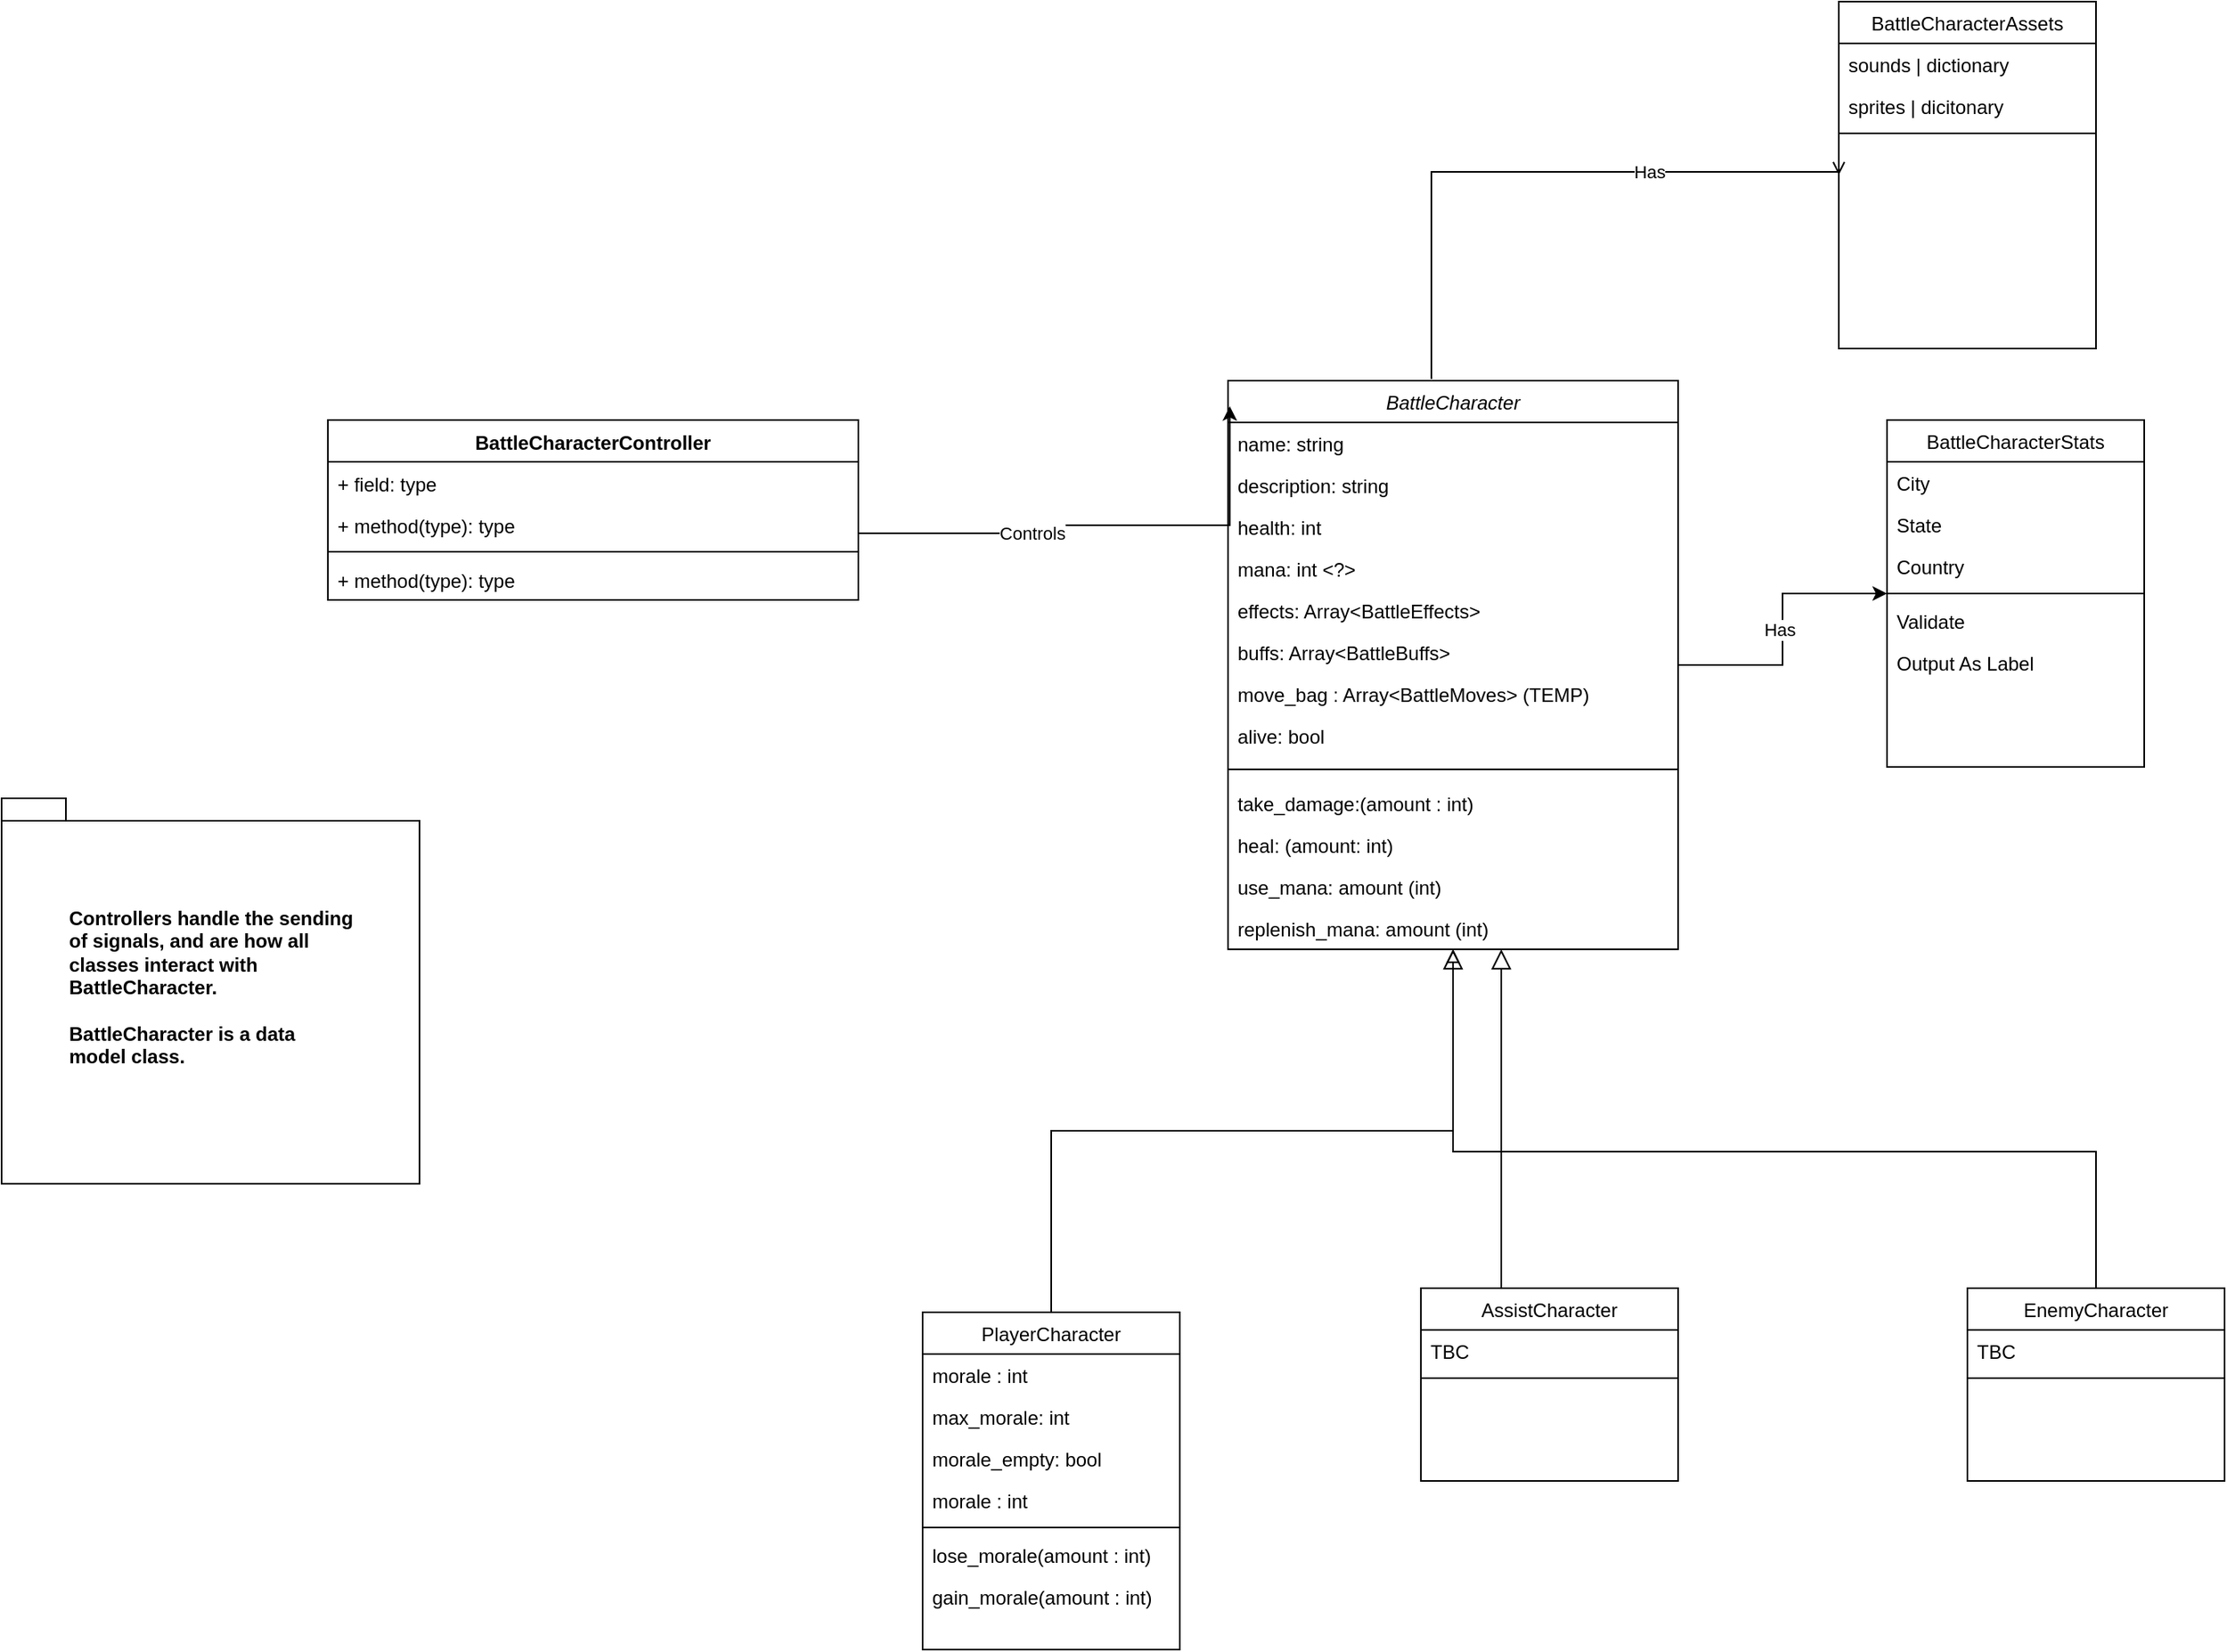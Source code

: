 <mxfile version="24.8.4" pages="2">
  <diagram id="C5RBs43oDa-KdzZeNtuy" name="BattleCharacter">
    <mxGraphModel dx="2901" dy="2319" grid="1" gridSize="10" guides="1" tooltips="1" connect="1" arrows="1" fold="1" page="1" pageScale="1" pageWidth="827" pageHeight="1169" math="0" shadow="0">
      <root>
        <mxCell id="WIyWlLk6GJQsqaUBKTNV-0" />
        <mxCell id="WIyWlLk6GJQsqaUBKTNV-1" parent="WIyWlLk6GJQsqaUBKTNV-0" />
        <mxCell id="Do9TRJ55043qSqTwygYm-0" value="&lt;blockquote&gt;&lt;div align=&quot;left&quot;&gt;Controllers handle the sending of signals, and are how all classes interact with BattleCharacter.&lt;/div&gt;&lt;div align=&quot;left&quot;&gt;&lt;br&gt;&lt;/div&gt;&lt;div align=&quot;left&quot;&gt;BattleCharacter is a data model class.&lt;br&gt;&lt;/div&gt;&lt;/blockquote&gt;&lt;div align=&quot;left&quot;&gt;&lt;br&gt;&lt;/div&gt;" style="shape=folder;fontStyle=1;spacingTop=10;tabWidth=40;tabHeight=14;tabPosition=left;html=1;whiteSpace=wrap;align=left;" vertex="1" parent="WIyWlLk6GJQsqaUBKTNV-1">
          <mxGeometry x="-673" y="280" width="260" height="240" as="geometry" />
        </mxCell>
        <mxCell id="YZ1x8aqAdDfLI0QSo956-33" style="edgeStyle=orthogonalEdgeStyle;rounded=0;orthogonalLoop=1;jettySize=auto;html=1;" edge="1" parent="WIyWlLk6GJQsqaUBKTNV-1" source="zkfFHV4jXpPFQw0GAbJ--0" target="YZ1x8aqAdDfLI0QSo956-14">
          <mxGeometry relative="1" as="geometry" />
        </mxCell>
        <mxCell id="YZ1x8aqAdDfLI0QSo956-34" value="Has" style="edgeLabel;html=1;align=center;verticalAlign=middle;resizable=0;points=[];" vertex="1" connectable="0" parent="YZ1x8aqAdDfLI0QSo956-33">
          <mxGeometry y="2" relative="1" as="geometry">
            <mxPoint as="offset" />
          </mxGeometry>
        </mxCell>
        <mxCell id="zkfFHV4jXpPFQw0GAbJ--0" value="BattleCharacter" style="swimlane;fontStyle=2;align=center;verticalAlign=top;childLayout=stackLayout;horizontal=1;startSize=26;horizontalStack=0;resizeParent=1;resizeLast=0;collapsible=1;marginBottom=0;rounded=0;shadow=0;strokeWidth=1;" parent="WIyWlLk6GJQsqaUBKTNV-1" vertex="1">
          <mxGeometry x="90" y="20" width="280" height="354" as="geometry">
            <mxRectangle x="230" y="140" width="160" height="26" as="alternateBounds" />
          </mxGeometry>
        </mxCell>
        <mxCell id="zkfFHV4jXpPFQw0GAbJ--1" value="name: string" style="text;align=left;verticalAlign=top;spacingLeft=4;spacingRight=4;overflow=hidden;rotatable=0;points=[[0,0.5],[1,0.5]];portConstraint=eastwest;" parent="zkfFHV4jXpPFQw0GAbJ--0" vertex="1">
          <mxGeometry y="26" width="280" height="26" as="geometry" />
        </mxCell>
        <mxCell id="zkfFHV4jXpPFQw0GAbJ--2" value="description: string" style="text;align=left;verticalAlign=top;spacingLeft=4;spacingRight=4;overflow=hidden;rotatable=0;points=[[0,0.5],[1,0.5]];portConstraint=eastwest;rounded=0;shadow=0;html=0;" parent="zkfFHV4jXpPFQw0GAbJ--0" vertex="1">
          <mxGeometry y="52" width="280" height="26" as="geometry" />
        </mxCell>
        <mxCell id="zkfFHV4jXpPFQw0GAbJ--3" value="health: int" style="text;align=left;verticalAlign=top;spacingLeft=4;spacingRight=4;overflow=hidden;rotatable=0;points=[[0,0.5],[1,0.5]];portConstraint=eastwest;rounded=0;shadow=0;html=0;" parent="zkfFHV4jXpPFQw0GAbJ--0" vertex="1">
          <mxGeometry y="78" width="280" height="26" as="geometry" />
        </mxCell>
        <mxCell id="zkfFHV4jXpPFQw0GAbJ--5" value="mana: int &lt;?&gt;" style="text;align=left;verticalAlign=top;spacingLeft=4;spacingRight=4;overflow=hidden;rotatable=0;points=[[0,0.5],[1,0.5]];portConstraint=eastwest;" parent="zkfFHV4jXpPFQw0GAbJ--0" vertex="1">
          <mxGeometry y="104" width="280" height="26" as="geometry" />
        </mxCell>
        <mxCell id="YZ1x8aqAdDfLI0QSo956-55" value="effects: Array&lt;BattleEffects&gt;" style="text;align=left;verticalAlign=top;spacingLeft=4;spacingRight=4;overflow=hidden;rotatable=0;points=[[0,0.5],[1,0.5]];portConstraint=eastwest;" vertex="1" parent="zkfFHV4jXpPFQw0GAbJ--0">
          <mxGeometry y="130" width="280" height="26" as="geometry" />
        </mxCell>
        <mxCell id="YZ1x8aqAdDfLI0QSo956-56" value="buffs: Array&lt;BattleBuffs&gt;" style="text;align=left;verticalAlign=top;spacingLeft=4;spacingRight=4;overflow=hidden;rotatable=0;points=[[0,0.5],[1,0.5]];portConstraint=eastwest;" vertex="1" parent="zkfFHV4jXpPFQw0GAbJ--0">
          <mxGeometry y="156" width="280" height="26" as="geometry" />
        </mxCell>
        <mxCell id="YZ1x8aqAdDfLI0QSo956-57" value="move_bag : Array&lt;BattleMoves&gt; (TEMP)" style="text;align=left;verticalAlign=top;spacingLeft=4;spacingRight=4;overflow=hidden;rotatable=0;points=[[0,0.5],[1,0.5]];portConstraint=eastwest;" vertex="1" parent="zkfFHV4jXpPFQw0GAbJ--0">
          <mxGeometry y="182" width="280" height="26" as="geometry" />
        </mxCell>
        <mxCell id="YZ1x8aqAdDfLI0QSo956-72" value="alive: bool" style="text;align=left;verticalAlign=top;spacingLeft=4;spacingRight=4;overflow=hidden;rotatable=0;points=[[0,0.5],[1,0.5]];portConstraint=eastwest;" vertex="1" parent="zkfFHV4jXpPFQw0GAbJ--0">
          <mxGeometry y="208" width="280" height="26" as="geometry" />
        </mxCell>
        <mxCell id="zkfFHV4jXpPFQw0GAbJ--4" value="" style="line;html=1;strokeWidth=1;align=left;verticalAlign=middle;spacingTop=-1;spacingLeft=3;spacingRight=3;rotatable=0;labelPosition=right;points=[];portConstraint=eastwest;" parent="zkfFHV4jXpPFQw0GAbJ--0" vertex="1">
          <mxGeometry y="234" width="280" height="16" as="geometry" />
        </mxCell>
        <mxCell id="YZ1x8aqAdDfLI0QSo956-73" value="take_damage:(amount : int)" style="text;align=left;verticalAlign=top;spacingLeft=4;spacingRight=4;overflow=hidden;rotatable=0;points=[[0,0.5],[1,0.5]];portConstraint=eastwest;" vertex="1" parent="zkfFHV4jXpPFQw0GAbJ--0">
          <mxGeometry y="250" width="280" height="26" as="geometry" />
        </mxCell>
        <mxCell id="YZ1x8aqAdDfLI0QSo956-74" value="heal: (amount: int)" style="text;align=left;verticalAlign=top;spacingLeft=4;spacingRight=4;overflow=hidden;rotatable=0;points=[[0,0.5],[1,0.5]];portConstraint=eastwest;" vertex="1" parent="zkfFHV4jXpPFQw0GAbJ--0">
          <mxGeometry y="276" width="280" height="26" as="geometry" />
        </mxCell>
        <mxCell id="YZ1x8aqAdDfLI0QSo956-75" value="use_mana: amount (int)" style="text;align=left;verticalAlign=top;spacingLeft=4;spacingRight=4;overflow=hidden;rotatable=0;points=[[0,0.5],[1,0.5]];portConstraint=eastwest;" vertex="1" parent="zkfFHV4jXpPFQw0GAbJ--0">
          <mxGeometry y="302" width="280" height="26" as="geometry" />
        </mxCell>
        <mxCell id="YZ1x8aqAdDfLI0QSo956-76" value="replenish_mana: amount (int)" style="text;align=left;verticalAlign=top;spacingLeft=4;spacingRight=4;overflow=hidden;rotatable=0;points=[[0,0.5],[1,0.5]];portConstraint=eastwest;" vertex="1" parent="zkfFHV4jXpPFQw0GAbJ--0">
          <mxGeometry y="328" width="280" height="26" as="geometry" />
        </mxCell>
        <mxCell id="zkfFHV4jXpPFQw0GAbJ--6" value="PlayerCharacter" style="swimlane;fontStyle=0;align=center;verticalAlign=top;childLayout=stackLayout;horizontal=1;startSize=26;horizontalStack=0;resizeParent=1;resizeLast=0;collapsible=1;marginBottom=0;rounded=0;shadow=0;strokeWidth=1;" parent="WIyWlLk6GJQsqaUBKTNV-1" vertex="1">
          <mxGeometry x="-100" y="600" width="160" height="210" as="geometry">
            <mxRectangle x="130" y="380" width="160" height="26" as="alternateBounds" />
          </mxGeometry>
        </mxCell>
        <mxCell id="zkfFHV4jXpPFQw0GAbJ--7" value="morale : int" style="text;align=left;verticalAlign=top;spacingLeft=4;spacingRight=4;overflow=hidden;rotatable=0;points=[[0,0.5],[1,0.5]];portConstraint=eastwest;" parent="zkfFHV4jXpPFQw0GAbJ--6" vertex="1">
          <mxGeometry y="26" width="160" height="26" as="geometry" />
        </mxCell>
        <mxCell id="YZ1x8aqAdDfLI0QSo956-78" value="max_morale: int" style="text;align=left;verticalAlign=top;spacingLeft=4;spacingRight=4;overflow=hidden;rotatable=0;points=[[0,0.5],[1,0.5]];portConstraint=eastwest;" vertex="1" parent="zkfFHV4jXpPFQw0GAbJ--6">
          <mxGeometry y="52" width="160" height="26" as="geometry" />
        </mxCell>
        <mxCell id="YZ1x8aqAdDfLI0QSo956-83" value="morale_empty: bool" style="text;align=left;verticalAlign=top;spacingLeft=4;spacingRight=4;overflow=hidden;rotatable=0;points=[[0,0.5],[1,0.5]];portConstraint=eastwest;" vertex="1" parent="zkfFHV4jXpPFQw0GAbJ--6">
          <mxGeometry y="78" width="160" height="26" as="geometry" />
        </mxCell>
        <mxCell id="YZ1x8aqAdDfLI0QSo956-84" value="morale : int" style="text;align=left;verticalAlign=top;spacingLeft=4;spacingRight=4;overflow=hidden;rotatable=0;points=[[0,0.5],[1,0.5]];portConstraint=eastwest;" vertex="1" parent="zkfFHV4jXpPFQw0GAbJ--6">
          <mxGeometry y="104" width="160" height="26" as="geometry" />
        </mxCell>
        <mxCell id="zkfFHV4jXpPFQw0GAbJ--9" value="" style="line;html=1;strokeWidth=1;align=left;verticalAlign=middle;spacingTop=-1;spacingLeft=3;spacingRight=3;rotatable=0;labelPosition=right;points=[];portConstraint=eastwest;" parent="zkfFHV4jXpPFQw0GAbJ--6" vertex="1">
          <mxGeometry y="130" width="160" height="8" as="geometry" />
        </mxCell>
        <mxCell id="YZ1x8aqAdDfLI0QSo956-85" value="lose_morale(amount : int)" style="text;align=left;verticalAlign=top;spacingLeft=4;spacingRight=4;overflow=hidden;rotatable=0;points=[[0,0.5],[1,0.5]];portConstraint=eastwest;" vertex="1" parent="zkfFHV4jXpPFQw0GAbJ--6">
          <mxGeometry y="138" width="160" height="26" as="geometry" />
        </mxCell>
        <mxCell id="YZ1x8aqAdDfLI0QSo956-86" value="gain_morale(amount : int)" style="text;align=left;verticalAlign=top;spacingLeft=4;spacingRight=4;overflow=hidden;rotatable=0;points=[[0,0.5],[1,0.5]];portConstraint=eastwest;" vertex="1" parent="zkfFHV4jXpPFQw0GAbJ--6">
          <mxGeometry y="164" width="160" height="26" as="geometry" />
        </mxCell>
        <mxCell id="zkfFHV4jXpPFQw0GAbJ--12" value="" style="endArrow=block;endSize=10;endFill=0;shadow=0;strokeWidth=1;rounded=0;curved=0;edgeStyle=elbowEdgeStyle;elbow=vertical;" parent="WIyWlLk6GJQsqaUBKTNV-1" source="zkfFHV4jXpPFQw0GAbJ--6" target="zkfFHV4jXpPFQw0GAbJ--0" edge="1">
          <mxGeometry width="160" relative="1" as="geometry">
            <mxPoint x="210" y="290" as="sourcePoint" />
            <mxPoint x="210" y="290" as="targetPoint" />
          </mxGeometry>
        </mxCell>
        <mxCell id="zkfFHV4jXpPFQw0GAbJ--13" value="AssistCharacter" style="swimlane;fontStyle=0;align=center;verticalAlign=top;childLayout=stackLayout;horizontal=1;startSize=26;horizontalStack=0;resizeParent=1;resizeLast=0;collapsible=1;marginBottom=0;rounded=0;shadow=0;strokeWidth=1;" parent="WIyWlLk6GJQsqaUBKTNV-1" vertex="1">
          <mxGeometry x="210" y="585" width="160" height="120" as="geometry">
            <mxRectangle x="340" y="380" width="170" height="26" as="alternateBounds" />
          </mxGeometry>
        </mxCell>
        <mxCell id="zkfFHV4jXpPFQw0GAbJ--14" value="TBC" style="text;align=left;verticalAlign=top;spacingLeft=4;spacingRight=4;overflow=hidden;rotatable=0;points=[[0,0.5],[1,0.5]];portConstraint=eastwest;" parent="zkfFHV4jXpPFQw0GAbJ--13" vertex="1">
          <mxGeometry y="26" width="160" height="26" as="geometry" />
        </mxCell>
        <mxCell id="zkfFHV4jXpPFQw0GAbJ--15" value="" style="line;html=1;strokeWidth=1;align=left;verticalAlign=middle;spacingTop=-1;spacingLeft=3;spacingRight=3;rotatable=0;labelPosition=right;points=[];portConstraint=eastwest;" parent="zkfFHV4jXpPFQw0GAbJ--13" vertex="1">
          <mxGeometry y="52" width="160" height="8" as="geometry" />
        </mxCell>
        <mxCell id="zkfFHV4jXpPFQw0GAbJ--16" value="" style="endArrow=block;endSize=10;endFill=0;shadow=0;strokeWidth=1;rounded=0;curved=0;edgeStyle=elbowEdgeStyle;elbow=vertical;" parent="WIyWlLk6GJQsqaUBKTNV-1" source="zkfFHV4jXpPFQw0GAbJ--13" target="zkfFHV4jXpPFQw0GAbJ--0" edge="1">
          <mxGeometry width="160" relative="1" as="geometry">
            <mxPoint x="220" y="460" as="sourcePoint" />
            <mxPoint x="320" y="358" as="targetPoint" />
            <Array as="points">
              <mxPoint x="260" y="500" />
            </Array>
          </mxGeometry>
        </mxCell>
        <mxCell id="zkfFHV4jXpPFQw0GAbJ--26" value="" style="endArrow=open;shadow=0;strokeWidth=1;rounded=0;curved=0;endFill=0;edgeStyle=elbowEdgeStyle;elbow=vertical;entryX=0;entryY=0.5;entryDx=0;entryDy=0;exitX=0.452;exitY=-0.003;exitDx=0;exitDy=0;exitPerimeter=0;" parent="WIyWlLk6GJQsqaUBKTNV-1" source="zkfFHV4jXpPFQw0GAbJ--0" target="YZ1x8aqAdDfLI0QSo956-23" edge="1">
          <mxGeometry x="0.5" y="41" relative="1" as="geometry">
            <mxPoint x="220" y="10" as="sourcePoint" />
            <mxPoint x="430" y="-88" as="targetPoint" />
            <mxPoint x="-40" y="32" as="offset" />
            <Array as="points">
              <mxPoint x="380" y="-110" />
            </Array>
          </mxGeometry>
        </mxCell>
        <mxCell id="YZ1x8aqAdDfLI0QSo956-53" value="Has" style="edgeLabel;html=1;align=center;verticalAlign=middle;resizable=0;points=[];" vertex="1" connectable="0" parent="zkfFHV4jXpPFQw0GAbJ--26">
          <mxGeometry x="0.045" y="2" relative="1" as="geometry">
            <mxPoint x="63" y="2" as="offset" />
          </mxGeometry>
        </mxCell>
        <mxCell id="YZ1x8aqAdDfLI0QSo956-14" value="BattleCharacterStats" style="swimlane;fontStyle=0;align=center;verticalAlign=top;childLayout=stackLayout;horizontal=1;startSize=26;horizontalStack=0;resizeParent=1;resizeLast=0;collapsible=1;marginBottom=0;rounded=0;shadow=0;strokeWidth=1;" vertex="1" parent="WIyWlLk6GJQsqaUBKTNV-1">
          <mxGeometry x="500" y="44.5" width="160" height="216" as="geometry">
            <mxRectangle x="550" y="140" width="160" height="26" as="alternateBounds" />
          </mxGeometry>
        </mxCell>
        <mxCell id="YZ1x8aqAdDfLI0QSo956-16" value="City" style="text;align=left;verticalAlign=top;spacingLeft=4;spacingRight=4;overflow=hidden;rotatable=0;points=[[0,0.5],[1,0.5]];portConstraint=eastwest;rounded=0;shadow=0;html=0;" vertex="1" parent="YZ1x8aqAdDfLI0QSo956-14">
          <mxGeometry y="26" width="160" height="26" as="geometry" />
        </mxCell>
        <mxCell id="YZ1x8aqAdDfLI0QSo956-17" value="State" style="text;align=left;verticalAlign=top;spacingLeft=4;spacingRight=4;overflow=hidden;rotatable=0;points=[[0,0.5],[1,0.5]];portConstraint=eastwest;rounded=0;shadow=0;html=0;" vertex="1" parent="YZ1x8aqAdDfLI0QSo956-14">
          <mxGeometry y="52" width="160" height="26" as="geometry" />
        </mxCell>
        <mxCell id="YZ1x8aqAdDfLI0QSo956-19" value="Country" style="text;align=left;verticalAlign=top;spacingLeft=4;spacingRight=4;overflow=hidden;rotatable=0;points=[[0,0.5],[1,0.5]];portConstraint=eastwest;rounded=0;shadow=0;html=0;" vertex="1" parent="YZ1x8aqAdDfLI0QSo956-14">
          <mxGeometry y="78" width="160" height="26" as="geometry" />
        </mxCell>
        <mxCell id="YZ1x8aqAdDfLI0QSo956-20" value="" style="line;html=1;strokeWidth=1;align=left;verticalAlign=middle;spacingTop=-1;spacingLeft=3;spacingRight=3;rotatable=0;labelPosition=right;points=[];portConstraint=eastwest;" vertex="1" parent="YZ1x8aqAdDfLI0QSo956-14">
          <mxGeometry y="104" width="160" height="8" as="geometry" />
        </mxCell>
        <mxCell id="YZ1x8aqAdDfLI0QSo956-21" value="Validate" style="text;align=left;verticalAlign=top;spacingLeft=4;spacingRight=4;overflow=hidden;rotatable=0;points=[[0,0.5],[1,0.5]];portConstraint=eastwest;" vertex="1" parent="YZ1x8aqAdDfLI0QSo956-14">
          <mxGeometry y="112" width="160" height="26" as="geometry" />
        </mxCell>
        <mxCell id="YZ1x8aqAdDfLI0QSo956-22" value="Output As Label" style="text;align=left;verticalAlign=top;spacingLeft=4;spacingRight=4;overflow=hidden;rotatable=0;points=[[0,0.5],[1,0.5]];portConstraint=eastwest;" vertex="1" parent="YZ1x8aqAdDfLI0QSo956-14">
          <mxGeometry y="138" width="160" height="26" as="geometry" />
        </mxCell>
        <mxCell id="YZ1x8aqAdDfLI0QSo956-23" value="BattleCharacterAssets" style="swimlane;fontStyle=0;align=center;verticalAlign=top;childLayout=stackLayout;horizontal=1;startSize=26;horizontalStack=0;resizeParent=1;resizeLast=0;collapsible=1;marginBottom=0;rounded=0;shadow=0;strokeWidth=1;" vertex="1" parent="WIyWlLk6GJQsqaUBKTNV-1">
          <mxGeometry x="470" y="-216" width="160" height="216" as="geometry">
            <mxRectangle x="550" y="140" width="160" height="26" as="alternateBounds" />
          </mxGeometry>
        </mxCell>
        <mxCell id="YZ1x8aqAdDfLI0QSo956-26" value="sounds | dictionary" style="text;align=left;verticalAlign=top;spacingLeft=4;spacingRight=4;overflow=hidden;rotatable=0;points=[[0,0.5],[1,0.5]];portConstraint=eastwest;rounded=0;shadow=0;html=0;" vertex="1" parent="YZ1x8aqAdDfLI0QSo956-23">
          <mxGeometry y="26" width="160" height="26" as="geometry" />
        </mxCell>
        <mxCell id="YZ1x8aqAdDfLI0QSo956-25" value="sprites | dicitonary" style="text;align=left;verticalAlign=top;spacingLeft=4;spacingRight=4;overflow=hidden;rotatable=0;points=[[0,0.5],[1,0.5]];portConstraint=eastwest;rounded=0;shadow=0;html=0;" vertex="1" parent="YZ1x8aqAdDfLI0QSo956-23">
          <mxGeometry y="52" width="160" height="26" as="geometry" />
        </mxCell>
        <mxCell id="YZ1x8aqAdDfLI0QSo956-29" value="" style="line;html=1;strokeWidth=1;align=left;verticalAlign=middle;spacingTop=-1;spacingLeft=3;spacingRight=3;rotatable=0;labelPosition=right;points=[];portConstraint=eastwest;" vertex="1" parent="YZ1x8aqAdDfLI0QSo956-23">
          <mxGeometry y="78" width="160" height="8" as="geometry" />
        </mxCell>
        <mxCell id="YZ1x8aqAdDfLI0QSo956-77" style="edgeStyle=orthogonalEdgeStyle;rounded=0;orthogonalLoop=1;jettySize=auto;html=1;endArrow=block;endFill=0;" edge="1" parent="WIyWlLk6GJQsqaUBKTNV-1" source="YZ1x8aqAdDfLI0QSo956-58" target="zkfFHV4jXpPFQw0GAbJ--0">
          <mxGeometry relative="1" as="geometry">
            <Array as="points">
              <mxPoint x="630" y="500" />
              <mxPoint x="230" y="500" />
            </Array>
          </mxGeometry>
        </mxCell>
        <mxCell id="YZ1x8aqAdDfLI0QSo956-58" value="EnemyCharacter" style="swimlane;fontStyle=0;align=center;verticalAlign=top;childLayout=stackLayout;horizontal=1;startSize=26;horizontalStack=0;resizeParent=1;resizeLast=0;collapsible=1;marginBottom=0;rounded=0;shadow=0;strokeWidth=1;" vertex="1" parent="WIyWlLk6GJQsqaUBKTNV-1">
          <mxGeometry x="550" y="585" width="160" height="120" as="geometry">
            <mxRectangle x="340" y="380" width="170" height="26" as="alternateBounds" />
          </mxGeometry>
        </mxCell>
        <mxCell id="YZ1x8aqAdDfLI0QSo956-59" value="TBC" style="text;align=left;verticalAlign=top;spacingLeft=4;spacingRight=4;overflow=hidden;rotatable=0;points=[[0,0.5],[1,0.5]];portConstraint=eastwest;" vertex="1" parent="YZ1x8aqAdDfLI0QSo956-58">
          <mxGeometry y="26" width="160" height="26" as="geometry" />
        </mxCell>
        <mxCell id="YZ1x8aqAdDfLI0QSo956-60" value="" style="line;html=1;strokeWidth=1;align=left;verticalAlign=middle;spacingTop=-1;spacingLeft=3;spacingRight=3;rotatable=0;labelPosition=right;points=[];portConstraint=eastwest;" vertex="1" parent="YZ1x8aqAdDfLI0QSo956-58">
          <mxGeometry y="52" width="160" height="8" as="geometry" />
        </mxCell>
        <mxCell id="xhOBeDZDnF3-09I_O3sg-0" value="&lt;div&gt;BattleCharacterController&lt;/div&gt;" style="swimlane;fontStyle=1;align=center;verticalAlign=top;childLayout=stackLayout;horizontal=1;startSize=26;horizontalStack=0;resizeParent=1;resizeParentMax=0;resizeLast=0;collapsible=1;marginBottom=0;whiteSpace=wrap;html=1;" vertex="1" parent="WIyWlLk6GJQsqaUBKTNV-1">
          <mxGeometry x="-470" y="44.5" width="330" height="112" as="geometry" />
        </mxCell>
        <mxCell id="xhOBeDZDnF3-09I_O3sg-1" value="+ field: type" style="text;strokeColor=none;fillColor=none;align=left;verticalAlign=top;spacingLeft=4;spacingRight=4;overflow=hidden;rotatable=0;points=[[0,0.5],[1,0.5]];portConstraint=eastwest;whiteSpace=wrap;html=1;" vertex="1" parent="xhOBeDZDnF3-09I_O3sg-0">
          <mxGeometry y="26" width="330" height="26" as="geometry" />
        </mxCell>
        <mxCell id="xhOBeDZDnF3-09I_O3sg-4" value="+ method(type): type" style="text;strokeColor=none;fillColor=none;align=left;verticalAlign=top;spacingLeft=4;spacingRight=4;overflow=hidden;rotatable=0;points=[[0,0.5],[1,0.5]];portConstraint=eastwest;whiteSpace=wrap;html=1;" vertex="1" parent="xhOBeDZDnF3-09I_O3sg-0">
          <mxGeometry y="52" width="330" height="26" as="geometry" />
        </mxCell>
        <mxCell id="xhOBeDZDnF3-09I_O3sg-2" value="" style="line;strokeWidth=1;fillColor=none;align=left;verticalAlign=middle;spacingTop=-1;spacingLeft=3;spacingRight=3;rotatable=0;labelPosition=right;points=[];portConstraint=eastwest;strokeColor=inherit;" vertex="1" parent="xhOBeDZDnF3-09I_O3sg-0">
          <mxGeometry y="78" width="330" height="8" as="geometry" />
        </mxCell>
        <mxCell id="xhOBeDZDnF3-09I_O3sg-3" value="+ method(type): type" style="text;strokeColor=none;fillColor=none;align=left;verticalAlign=top;spacingLeft=4;spacingRight=4;overflow=hidden;rotatable=0;points=[[0,0.5],[1,0.5]];portConstraint=eastwest;whiteSpace=wrap;html=1;" vertex="1" parent="xhOBeDZDnF3-09I_O3sg-0">
          <mxGeometry y="86" width="330" height="26" as="geometry" />
        </mxCell>
        <mxCell id="xhOBeDZDnF3-09I_O3sg-5" style="edgeStyle=orthogonalEdgeStyle;rounded=0;orthogonalLoop=1;jettySize=auto;html=1;exitX=1;exitY=0.5;exitDx=0;exitDy=0;entryX=0.004;entryY=0.045;entryDx=0;entryDy=0;entryPerimeter=0;" edge="1" parent="WIyWlLk6GJQsqaUBKTNV-1" source="xhOBeDZDnF3-09I_O3sg-0" target="zkfFHV4jXpPFQw0GAbJ--0">
          <mxGeometry relative="1" as="geometry">
            <Array as="points">
              <mxPoint x="-30" y="115" />
              <mxPoint x="-30" y="110" />
              <mxPoint x="91" y="110" />
            </Array>
          </mxGeometry>
        </mxCell>
        <mxCell id="xhOBeDZDnF3-09I_O3sg-8" value="Controls" style="edgeLabel;html=1;align=center;verticalAlign=middle;resizable=0;points=[];" vertex="1" connectable="0" parent="xhOBeDZDnF3-09I_O3sg-5">
          <mxGeometry x="-0.25" relative="1" as="geometry">
            <mxPoint as="offset" />
          </mxGeometry>
        </mxCell>
      </root>
    </mxGraphModel>
  </diagram>
  <diagram id="kwyesXX_nrefEX6HIa4G" name="BattleMove">
    <mxGraphModel dx="2074" dy="1150" grid="1" gridSize="10" guides="1" tooltips="1" connect="1" arrows="1" fold="1" page="1" pageScale="1" pageWidth="850" pageHeight="1100" math="0" shadow="0">
      <root>
        <mxCell id="0" />
        <mxCell id="1" parent="0" />
        <mxCell id="5Rygqnj2FnT0qqz6biOh-5" value="ENUM: TARGETS" style="swimlane;fontStyle=0;childLayout=stackLayout;horizontal=1;startSize=26;fillColor=none;horizontalStack=0;resizeParent=1;resizeParentMax=0;resizeLast=0;collapsible=1;marginBottom=0;whiteSpace=wrap;html=1;" vertex="1" parent="1">
          <mxGeometry x="285" y="80" width="140" height="104" as="geometry" />
        </mxCell>
        <mxCell id="5Rygqnj2FnT0qqz6biOh-6" value="SELF" style="text;strokeColor=none;fillColor=none;align=left;verticalAlign=top;spacingLeft=4;spacingRight=4;overflow=hidden;rotatable=0;points=[[0,0.5],[1,0.5]];portConstraint=eastwest;whiteSpace=wrap;html=1;" vertex="1" parent="5Rygqnj2FnT0qqz6biOh-5">
          <mxGeometry y="26" width="140" height="26" as="geometry" />
        </mxCell>
        <mxCell id="5Rygqnj2FnT0qqz6biOh-7" value="ENEMY" style="text;strokeColor=none;fillColor=none;align=left;verticalAlign=top;spacingLeft=4;spacingRight=4;overflow=hidden;rotatable=0;points=[[0,0.5],[1,0.5]];portConstraint=eastwest;whiteSpace=wrap;html=1;" vertex="1" parent="5Rygqnj2FnT0qqz6biOh-5">
          <mxGeometry y="52" width="140" height="26" as="geometry" />
        </mxCell>
        <mxCell id="5Rygqnj2FnT0qqz6biOh-8" value="FRIEND" style="text;strokeColor=none;fillColor=none;align=left;verticalAlign=top;spacingLeft=4;spacingRight=4;overflow=hidden;rotatable=0;points=[[0,0.5],[1,0.5]];portConstraint=eastwest;whiteSpace=wrap;html=1;" vertex="1" parent="5Rygqnj2FnT0qqz6biOh-5">
          <mxGeometry y="78" width="140" height="26" as="geometry" />
        </mxCell>
        <mxCell id="5Rygqnj2FnT0qqz6biOh-9" value="ENUM: TYPES" style="swimlane;fontStyle=0;childLayout=stackLayout;horizontal=1;startSize=26;fillColor=none;horizontalStack=0;resizeParent=1;resizeParentMax=0;resizeLast=0;collapsible=1;marginBottom=0;whiteSpace=wrap;html=1;" vertex="1" parent="1">
          <mxGeometry x="530" y="80" width="140" height="156" as="geometry" />
        </mxCell>
        <mxCell id="5Rygqnj2FnT0qqz6biOh-10" value="ATTACK_PHYS" style="text;strokeColor=none;fillColor=none;align=left;verticalAlign=top;spacingLeft=4;spacingRight=4;overflow=hidden;rotatable=0;points=[[0,0.5],[1,0.5]];portConstraint=eastwest;whiteSpace=wrap;html=1;" vertex="1" parent="5Rygqnj2FnT0qqz6biOh-9">
          <mxGeometry y="26" width="140" height="26" as="geometry" />
        </mxCell>
        <mxCell id="5Rygqnj2FnT0qqz6biOh-11" value="ATTACK_MAG" style="text;strokeColor=none;fillColor=none;align=left;verticalAlign=top;spacingLeft=4;spacingRight=4;overflow=hidden;rotatable=0;points=[[0,0.5],[1,0.5]];portConstraint=eastwest;whiteSpace=wrap;html=1;" vertex="1" parent="5Rygqnj2FnT0qqz6biOh-9">
          <mxGeometry y="52" width="140" height="26" as="geometry" />
        </mxCell>
        <mxCell id="5Rygqnj2FnT0qqz6biOh-12" value="STATUS" style="text;strokeColor=none;fillColor=none;align=left;verticalAlign=top;spacingLeft=4;spacingRight=4;overflow=hidden;rotatable=0;points=[[0,0.5],[1,0.5]];portConstraint=eastwest;whiteSpace=wrap;html=1;" vertex="1" parent="5Rygqnj2FnT0qqz6biOh-9">
          <mxGeometry y="78" width="140" height="26" as="geometry" />
        </mxCell>
        <mxCell id="5Rygqnj2FnT0qqz6biOh-13" value="STAT" style="text;strokeColor=none;fillColor=none;align=left;verticalAlign=top;spacingLeft=4;spacingRight=4;overflow=hidden;rotatable=0;points=[[0,0.5],[1,0.5]];portConstraint=eastwest;whiteSpace=wrap;html=1;" vertex="1" parent="5Rygqnj2FnT0qqz6biOh-9">
          <mxGeometry y="104" width="140" height="26" as="geometry" />
        </mxCell>
        <mxCell id="5Rygqnj2FnT0qqz6biOh-14" value="SUPPORT" style="text;strokeColor=none;fillColor=none;align=left;verticalAlign=top;spacingLeft=4;spacingRight=4;overflow=hidden;rotatable=0;points=[[0,0.5],[1,0.5]];portConstraint=eastwest;whiteSpace=wrap;html=1;" vertex="1" parent="5Rygqnj2FnT0qqz6biOh-9">
          <mxGeometry y="130" width="140" height="26" as="geometry" />
        </mxCell>
        <mxCell id="eabbkfRAAwMvDTdCP-yY-11" style="edgeStyle=orthogonalEdgeStyle;rounded=0;orthogonalLoop=1;jettySize=auto;html=1;" edge="1" parent="1" source="eabbkfRAAwMvDTdCP-yY-1" target="eabbkfRAAwMvDTdCP-yY-6">
          <mxGeometry relative="1" as="geometry" />
        </mxCell>
        <mxCell id="eabbkfRAAwMvDTdCP-yY-12" value="info() function returns" style="edgeLabel;html=1;align=center;verticalAlign=middle;resizable=0;points=[];" vertex="1" connectable="0" parent="eabbkfRAAwMvDTdCP-yY-11">
          <mxGeometry x="-0.127" y="-3" relative="1" as="geometry">
            <mxPoint x="24" y="-3" as="offset" />
          </mxGeometry>
        </mxCell>
        <mxCell id="eabbkfRAAwMvDTdCP-yY-1" value="&lt;p style=&quot;margin:0px;margin-top:4px;text-align:center;&quot;&gt;&lt;i&gt;&amp;lt;&amp;lt;Interface&amp;gt;&amp;gt;&lt;/i&gt;&lt;/p&gt;&lt;p style=&quot;margin:0px;margin-top:4px;text-align:center;&quot;&gt;&lt;b&gt;BattleMove&lt;/b&gt;&lt;br&gt;&lt;/p&gt;&lt;hr size=&quot;1&quot; style=&quot;border-style:solid;&quot;&gt;&lt;p style=&quot;margin:0px;margin-left:4px;&quot;&gt;+ TARGETS: Enum&lt;/p&gt;&lt;p style=&quot;margin:0px;margin-left:4px;&quot;&gt;+ TYPES: Emum&lt;br&gt;&lt;/p&gt;&lt;hr size=&quot;1&quot; style=&quot;border-style:solid;&quot;&gt;&lt;p style=&quot;margin:0px;margin-left:4px;&quot;&gt;+ use(&lt;br&gt;&lt;span style=&quot;white-space: pre;&quot;&gt;&#x9;&lt;/span&gt;user : BattleCharacterController&lt;/p&gt;&lt;p style=&quot;margin:0px;margin-left:4px;&quot;&gt;&lt;span style=&quot;white-space: pre;&quot;&gt;&#x9;&lt;/span&gt;target : BattleCharacterController,&lt;/p&gt;&lt;p style=&quot;margin:0px;margin-left:4px;&quot;&gt;&lt;span style=&quot;white-space: pre;&quot;&gt;&#x9;&lt;/span&gt;player: BattleCharacterController&lt;/p&gt;&lt;p style=&quot;margin:0px;margin-left:4px;&quot;&gt;&lt;span style=&quot;white-space: pre;&quot;&gt;&#x9;&lt;/span&gt;party: TBC&lt;br&gt;&lt;span style=&quot;white-space: pre;&quot;&gt;&#x9;&lt;/span&gt;): VOID&lt;br&gt;+ info(): BattleMoveInfo&lt;/p&gt;" style="verticalAlign=top;align=left;overflow=fill;html=1;whiteSpace=wrap;" vertex="1" parent="1">
          <mxGeometry x="330" y="330" width="300" height="270" as="geometry" />
        </mxCell>
        <mxCell id="eabbkfRAAwMvDTdCP-yY-3" value="DICT&amp;lt;&amp;gt;: BattleMoveInfo" style="swimlane;fontStyle=0;childLayout=stackLayout;horizontal=1;startSize=26;fillColor=none;horizontalStack=0;resizeParent=1;resizeParentMax=0;resizeLast=0;collapsible=1;marginBottom=0;whiteSpace=wrap;html=1;" vertex="1" parent="1">
          <mxGeometry x="850" y="374" width="220" height="182" as="geometry" />
        </mxCell>
        <mxCell id="eabbkfRAAwMvDTdCP-yY-4" value="name: string" style="text;strokeColor=none;fillColor=none;align=left;verticalAlign=top;spacingLeft=4;spacingRight=4;overflow=hidden;rotatable=0;points=[[0,0.5],[1,0.5]];portConstraint=eastwest;whiteSpace=wrap;html=1;" vertex="1" parent="eabbkfRAAwMvDTdCP-yY-3">
          <mxGeometry y="26" width="220" height="26" as="geometry" />
        </mxCell>
        <mxCell id="eabbkfRAAwMvDTdCP-yY-5" value="description: string" style="text;strokeColor=none;fillColor=none;align=left;verticalAlign=top;spacingLeft=4;spacingRight=4;overflow=hidden;rotatable=0;points=[[0,0.5],[1,0.5]];portConstraint=eastwest;whiteSpace=wrap;html=1;" vertex="1" parent="eabbkfRAAwMvDTdCP-yY-3">
          <mxGeometry y="52" width="220" height="26" as="geometry" />
        </mxCell>
        <mxCell id="eabbkfRAAwMvDTdCP-yY-6" value="&lt;div&gt;type: Battlemove.TYPES&lt;/div&gt;" style="text;strokeColor=none;fillColor=none;align=left;verticalAlign=top;spacingLeft=4;spacingRight=4;overflow=hidden;rotatable=0;points=[[0,0.5],[1,0.5]];portConstraint=eastwest;whiteSpace=wrap;html=1;" vertex="1" parent="eabbkfRAAwMvDTdCP-yY-3">
          <mxGeometry y="78" width="220" height="26" as="geometry" />
        </mxCell>
        <mxCell id="eabbkfRAAwMvDTdCP-yY-8" value="targets: BattleMove.TARGETS" style="text;strokeColor=none;fillColor=none;align=left;verticalAlign=top;spacingLeft=4;spacingRight=4;overflow=hidden;rotatable=0;points=[[0,0.5],[1,0.5]];portConstraint=eastwest;whiteSpace=wrap;html=1;" vertex="1" parent="eabbkfRAAwMvDTdCP-yY-3">
          <mxGeometry y="104" width="220" height="26" as="geometry" />
        </mxCell>
        <mxCell id="eabbkfRAAwMvDTdCP-yY-9" value="&lt;div&gt;accuracy: int&lt;/div&gt;" style="text;strokeColor=none;fillColor=none;align=left;verticalAlign=top;spacingLeft=4;spacingRight=4;overflow=hidden;rotatable=0;points=[[0,0.5],[1,0.5]];portConstraint=eastwest;whiteSpace=wrap;html=1;" vertex="1" parent="eabbkfRAAwMvDTdCP-yY-3">
          <mxGeometry y="130" width="220" height="26" as="geometry" />
        </mxCell>
        <mxCell id="eabbkfRAAwMvDTdCP-yY-10" value="value: int" style="text;strokeColor=none;fillColor=none;align=left;verticalAlign=top;spacingLeft=4;spacingRight=4;overflow=hidden;rotatable=0;points=[[0,0.5],[1,0.5]];portConstraint=eastwest;whiteSpace=wrap;html=1;" vertex="1" parent="eabbkfRAAwMvDTdCP-yY-3">
          <mxGeometry y="156" width="220" height="26" as="geometry" />
        </mxCell>
        <mxCell id="fCItnpaDmNKdm5z6dyQg-1" value="&lt;blockquote&gt;A new move becomes a subclass of BattleMove and implements the two functions&lt;br&gt;&lt;br&gt;Forgetting to override both classes will throw an error during runtime.&lt;br&gt;&lt;/blockquote&gt;" style="shape=folder;fontStyle=1;spacingTop=10;tabWidth=40;tabHeight=14;tabPosition=left;html=1;whiteSpace=wrap;align=left;" vertex="1" parent="1">
          <mxGeometry x="330" y="690" width="260" height="240" as="geometry" />
        </mxCell>
      </root>
    </mxGraphModel>
  </diagram>
</mxfile>
